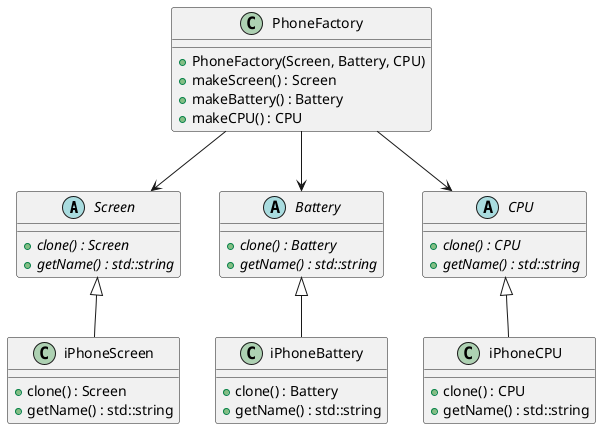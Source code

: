 @startuml
abstract class Screen {
    +{abstract} clone() : Screen
    +{abstract} getName() : std::string
}

abstract class Battery {
    +{abstract} clone() : Battery
    +{abstract} getName() : std::string
}

abstract class CPU {
    +{abstract} clone() : CPU
    +{abstract} getName() : std::string
}

class iPhoneScreen {
    +clone() : Screen
    +getName() : std::string
}

class iPhoneBattery {
    +clone() : Battery
    +getName() : std::string
}

class iPhoneCPU {
    +clone() : CPU
    +getName() : std::string
}

class PhoneFactory {
    +PhoneFactory(Screen, Battery, CPU)
    +makeScreen() : Screen
    +makeBattery() : Battery
    +makeCPU() : CPU
}

Screen <|-- iPhoneScreen
Battery <|-- iPhoneBattery
CPU <|-- iPhoneCPU
PhoneFactory --> Screen
PhoneFactory --> Battery
PhoneFactory --> CPU
@enduml